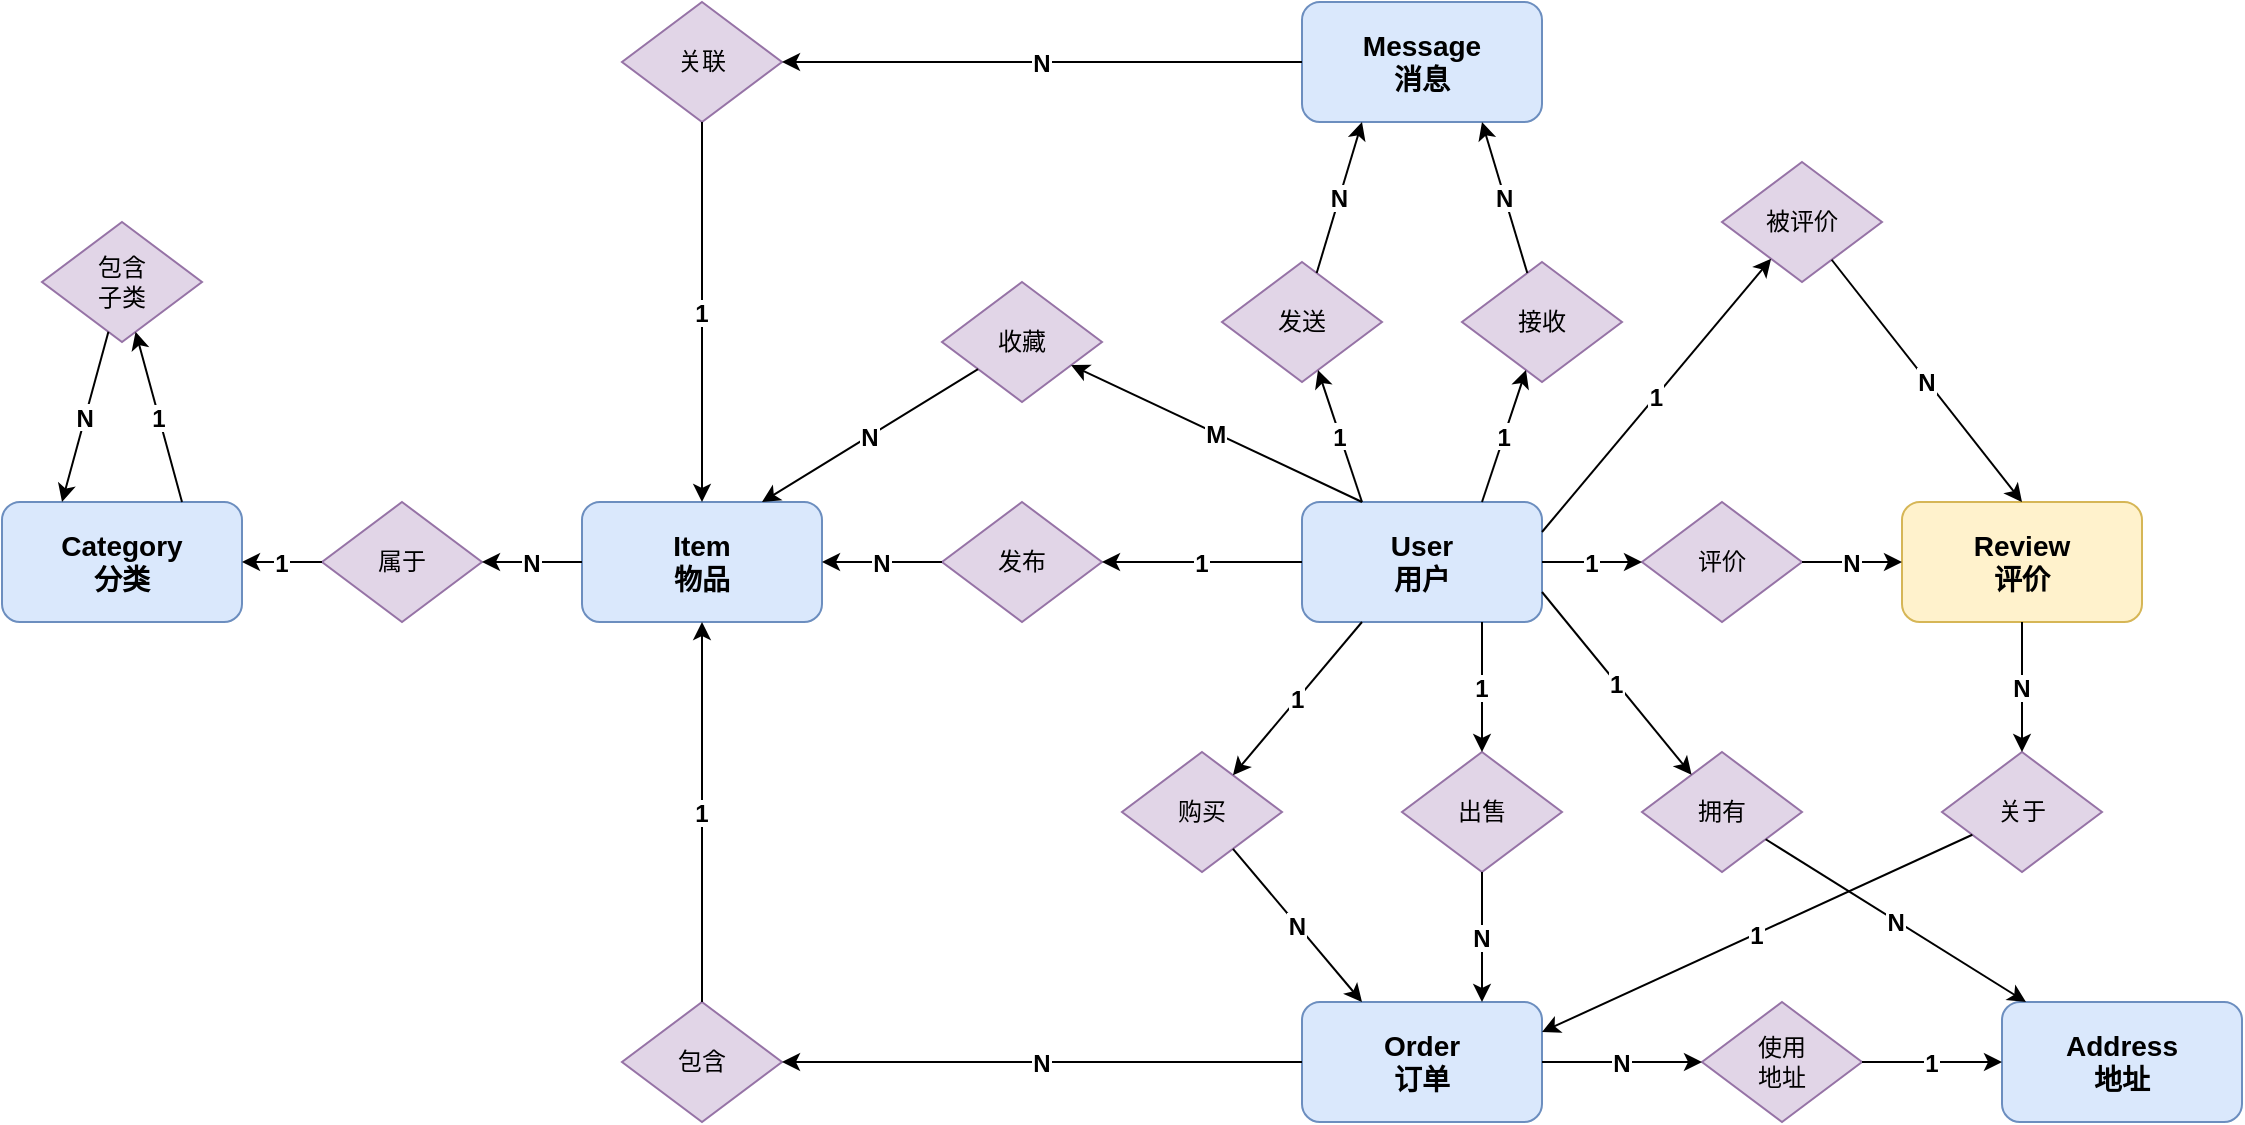 <mxfile>
    <diagram name="概念ER图" id="er-diagram">
        <mxGraphModel dx="2854" dy="851" grid="1" gridSize="10" guides="1" tooltips="1" connect="1" arrows="1" fold="1" page="1" pageScale="1" pageWidth="1400" pageHeight="900" math="0" shadow="0">
            <root>
                <mxCell id="0"/>
                <mxCell id="1" parent="0"/>
                <mxCell id="user" value="User&#xa;用户" style="rounded=1;whiteSpace=wrap;html=1;fillColor=#dae8fc;strokeColor=#6c8ebf;fontSize=14;fontStyle=1" parent="1" vertex="1">
                    <mxGeometry x="640" y="400" width="120" height="60" as="geometry"/>
                </mxCell>
                <mxCell id="item" value="Item&#xa;物品" style="rounded=1;whiteSpace=wrap;html=1;fillColor=#dae8fc;strokeColor=#6c8ebf;fontSize=14;fontStyle=1" parent="1" vertex="1">
                    <mxGeometry x="280" y="400" width="120" height="60" as="geometry"/>
                </mxCell>
                <mxCell id="category" value="Category&#xa;分类" style="rounded=1;whiteSpace=wrap;html=1;fillColor=#dae8fc;strokeColor=#6c8ebf;fontSize=14;fontStyle=1" parent="1" vertex="1">
                    <mxGeometry x="-10" y="400" width="120" height="60" as="geometry"/>
                </mxCell>
                <mxCell id="order" value="Order&#xa;订单" style="rounded=1;whiteSpace=wrap;html=1;fillColor=#dae8fc;strokeColor=#6c8ebf;fontSize=14;fontStyle=1" parent="1" vertex="1">
                    <mxGeometry x="640" y="650" width="120" height="60" as="geometry"/>
                </mxCell>
                <mxCell id="address" value="Address&#xa;地址" style="rounded=1;whiteSpace=wrap;html=1;fillColor=#dae8fc;strokeColor=#6c8ebf;fontSize=14;fontStyle=1" parent="1" vertex="1">
                    <mxGeometry x="990" y="650" width="120" height="60" as="geometry"/>
                </mxCell>
                <mxCell id="message" value="Message&#xa;消息" style="rounded=1;whiteSpace=wrap;html=1;fillColor=#dae8fc;strokeColor=#6c8ebf;fontSize=14;fontStyle=1" parent="1" vertex="1">
                    <mxGeometry x="640" y="150" width="120" height="60" as="geometry"/>
                </mxCell>
                <mxCell id="review" value="Review&#xa;评价" style="rounded=1;whiteSpace=wrap;html=1;fillColor=#fff2cc;strokeColor=#d6b656;fontSize=14;fontStyle=1" parent="1" vertex="1">
                    <mxGeometry x="940" y="400" width="120" height="60" as="geometry"/>
                </mxCell>
                <mxCell id="rel-publish" value="发布" style="rhombus;whiteSpace=wrap;html=1;fillColor=#e1d5e7;strokeColor=#9673a6;fontSize=12;" parent="1" vertex="1">
                    <mxGeometry x="460" y="400" width="80" height="60" as="geometry"/>
                </mxCell>
                <mxCell id="edge-user-publish" value="1" style="curved=1;fontSize=12;fontStyle=1;labelBackgroundColor=#ffffff;" parent="1" source="user" target="rel-publish" edge="1">
                    <mxGeometry relative="1" as="geometry"/>
                </mxCell>
                <mxCell id="edge-publish-item" value="N" style="curved=1;fontSize=12;fontStyle=1;labelBackgroundColor=#ffffff;" parent="1" source="rel-publish" target="item" edge="1">
                    <mxGeometry relative="1" as="geometry"/>
                </mxCell>
                <mxCell id="rel-belong" value="属于" style="rhombus;whiteSpace=wrap;html=1;fillColor=#e1d5e7;strokeColor=#9673a6;fontSize=12;" parent="1" vertex="1">
                    <mxGeometry x="150" y="400" width="80" height="60" as="geometry"/>
                </mxCell>
                <mxCell id="edge-item-belong" value="N" style="curved=1;fontSize=12;fontStyle=1;labelBackgroundColor=#ffffff;" parent="1" source="item" target="rel-belong" edge="1">
                    <mxGeometry relative="1" as="geometry"/>
                </mxCell>
                <mxCell id="edge-belong-category" value="1" style="curved=1;fontSize=12;fontStyle=1;labelBackgroundColor=#ffffff;" parent="1" source="rel-belong" target="category" edge="1">
                    <mxGeometry relative="1" as="geometry"/>
                </mxCell>
                <mxCell id="rel-parent" value="包含&#xa;子类" style="rhombus;whiteSpace=wrap;html=1;fillColor=#e1d5e7;strokeColor=#9673a6;fontSize=12;" parent="1" vertex="1">
                    <mxGeometry x="10" y="260" width="80" height="60" as="geometry"/>
                </mxCell>
                <mxCell id="edge-category-parent" value="1" style="curved=1;exitX=0.75;exitY=0;exitDx=0;exitDy=0;fontSize=12;fontStyle=1;labelBackgroundColor=#ffffff;" parent="1" source="category" target="rel-parent" edge="1">
                    <mxGeometry relative="1" as="geometry"/>
                </mxCell>
                <mxCell id="edge-parent-category" value="N" style="curved=1;entryX=0.25;entryY=0;entryDx=0;entryDy=0;fontSize=12;fontStyle=1;labelBackgroundColor=#ffffff;" parent="1" source="rel-parent" target="category" edge="1">
                    <mxGeometry relative="1" as="geometry"/>
                </mxCell>
                <mxCell id="rel-has-address" value="拥有" style="rhombus;whiteSpace=wrap;html=1;fillColor=#e1d5e7;strokeColor=#9673a6;fontSize=12;" parent="1" vertex="1">
                    <mxGeometry x="810" y="525" width="80" height="60" as="geometry"/>
                </mxCell>
                <mxCell id="edge-user-address" value="1" style="curved=1;exitX=1;exitY=0.75;exitDx=0;exitDy=0;fontSize=12;fontStyle=1;labelBackgroundColor=#ffffff;" parent="1" source="user" target="rel-has-address" edge="1">
                    <mxGeometry relative="1" as="geometry"/>
                </mxCell>
                <mxCell id="edge-address-address" value="N" style="curved=1;fontSize=12;fontStyle=1;labelBackgroundColor=#ffffff;" parent="1" source="rel-has-address" target="address" edge="1">
                    <mxGeometry relative="1" as="geometry"/>
                </mxCell>
                <mxCell id="rel-buy" value="购买" style="rhombus;whiteSpace=wrap;html=1;fillColor=#e1d5e7;strokeColor=#9673a6;fontSize=12;" parent="1" vertex="1">
                    <mxGeometry x="550" y="525" width="80" height="60" as="geometry"/>
                </mxCell>
                <mxCell id="edge-user-buy" value="1" style="curved=1;exitX=0.25;exitY=1;exitDx=0;exitDy=0;fontSize=12;fontStyle=1;labelBackgroundColor=#ffffff;" parent="1" source="user" target="rel-buy" edge="1">
                    <mxGeometry relative="1" as="geometry"/>
                </mxCell>
                <mxCell id="edge-buy-order" value="N" style="curved=1;entryX=0.25;entryY=0;entryDx=0;entryDy=0;fontSize=12;fontStyle=1;labelBackgroundColor=#ffffff;" parent="1" source="rel-buy" target="order" edge="1">
                    <mxGeometry relative="1" as="geometry"/>
                </mxCell>
                <mxCell id="rel-sell" value="出售" style="rhombus;whiteSpace=wrap;html=1;fillColor=#e1d5e7;strokeColor=#9673a6;fontSize=12;" parent="1" vertex="1">
                    <mxGeometry x="690" y="525" width="80" height="60" as="geometry"/>
                </mxCell>
                <mxCell id="edge-user-sell" value="1" style="curved=1;exitX=0.75;exitY=1;exitDx=0;exitDy=0;fontSize=12;fontStyle=1;labelBackgroundColor=#ffffff;" parent="1" source="user" target="rel-sell" edge="1">
                    <mxGeometry relative="1" as="geometry"/>
                </mxCell>
                <mxCell id="edge-sell-order" value="N" style="curved=1;entryX=0.75;entryY=0;entryDx=0;entryDy=0;fontSize=12;fontStyle=1;labelBackgroundColor=#ffffff;" parent="1" source="rel-sell" target="order" edge="1">
                    <mxGeometry relative="1" as="geometry"/>
                </mxCell>
                <mxCell id="rel-contain" value="包含" style="rhombus;whiteSpace=wrap;html=1;fillColor=#e1d5e7;strokeColor=#9673a6;fontSize=12;" parent="1" vertex="1">
                    <mxGeometry x="300" y="650" width="80" height="60" as="geometry"/>
                </mxCell>
                <mxCell id="edge-order-contain" value="N" style="curved=1;exitX=0;exitY=0.5;exitDx=0;exitDy=0;fontSize=12;fontStyle=1;labelBackgroundColor=#ffffff;" parent="1" source="order" target="rel-contain" edge="1">
                    <mxGeometry relative="1" as="geometry"/>
                </mxCell>
                <mxCell id="edge-contain-item" value="1" style="curved=1;entryX=0.5;entryY=1;entryDx=0;entryDy=0;fontSize=12;fontStyle=1;labelBackgroundColor=#ffffff;" parent="1" source="rel-contain" target="item" edge="1">
                    <mxGeometry relative="1" as="geometry"/>
                </mxCell>
                <mxCell id="rel-use-addr" value="使用&#xa;地址" style="rhombus;whiteSpace=wrap;html=1;fillColor=#e1d5e7;strokeColor=#9673a6;fontSize=12;" parent="1" vertex="1">
                    <mxGeometry x="840" y="650" width="80" height="60" as="geometry"/>
                </mxCell>
                <mxCell id="edge-order-addr" value="N" style="curved=1;exitX=1;exitY=0.5;exitDx=0;exitDy=0;fontSize=12;fontStyle=1;labelBackgroundColor=#ffffff;" parent="1" source="order" target="rel-use-addr" edge="1">
                    <mxGeometry relative="1" as="geometry"/>
                </mxCell>
                <mxCell id="edge-addr-address" value="1" style="curved=1;fontSize=12;fontStyle=1;labelBackgroundColor=#ffffff;" parent="1" source="rel-use-addr" target="address" edge="1">
                    <mxGeometry relative="1" as="geometry"/>
                </mxCell>
                <mxCell id="rel-wishlist" value="收藏" style="rhombus;whiteSpace=wrap;html=1;fillColor=#e1d5e7;strokeColor=#9673a6;fontSize=12;" parent="1" vertex="1">
                    <mxGeometry x="460" y="290" width="80" height="60" as="geometry"/>
                </mxCell>
                <mxCell id="edge-user-wishlist" value="M" style="curved=1;exitX=0.25;exitY=0;exitDx=0;exitDy=0;fontSize=12;fontStyle=1;labelBackgroundColor=#ffffff;" parent="1" source="user" target="rel-wishlist" edge="1">
                    <mxGeometry relative="1" as="geometry"/>
                </mxCell>
                <mxCell id="edge-wishlist-item" value="N" style="curved=1;entryX=0.75;entryY=0;entryDx=0;entryDy=0;fontSize=12;fontStyle=1;labelBackgroundColor=#ffffff;" parent="1" source="rel-wishlist" target="item" edge="1">
                    <mxGeometry relative="1" as="geometry"/>
                </mxCell>
                <mxCell id="rel-send" value="发送" style="rhombus;whiteSpace=wrap;html=1;fillColor=#e1d5e7;strokeColor=#9673a6;fontSize=12;" parent="1" vertex="1">
                    <mxGeometry x="600" y="280" width="80" height="60" as="geometry"/>
                </mxCell>
                <mxCell id="edge-user-send" value="1" style="curved=1;exitX=0.25;exitY=0;exitDx=0;exitDy=0;fontSize=12;fontStyle=1;labelBackgroundColor=#ffffff;" parent="1" source="user" target="rel-send" edge="1">
                    <mxGeometry relative="1" as="geometry"/>
                </mxCell>
                <mxCell id="edge-send-message" value="N" style="curved=1;entryX=0.25;entryY=1;entryDx=0;entryDy=0;fontSize=12;fontStyle=1;labelBackgroundColor=#ffffff;" parent="1" source="rel-send" target="message" edge="1">
                    <mxGeometry relative="1" as="geometry"/>
                </mxCell>
                <mxCell id="rel-receive" value="接收" style="rhombus;whiteSpace=wrap;html=1;fillColor=#e1d5e7;strokeColor=#9673a6;fontSize=12;" parent="1" vertex="1">
                    <mxGeometry x="720" y="280" width="80" height="60" as="geometry"/>
                </mxCell>
                <mxCell id="edge-user-receive" value="1" style="curved=1;exitX=0.75;exitY=0;exitDx=0;exitDy=0;fontSize=12;fontStyle=1;labelBackgroundColor=#ffffff;" parent="1" source="user" target="rel-receive" edge="1">
                    <mxGeometry relative="1" as="geometry"/>
                </mxCell>
                <mxCell id="edge-receive-message" value="N" style="curved=1;entryX=0.75;entryY=1;entryDx=0;entryDy=0;fontSize=12;fontStyle=1;labelBackgroundColor=#ffffff;" parent="1" source="rel-receive" target="message" edge="1">
                    <mxGeometry relative="1" as="geometry"/>
                </mxCell>
                <mxCell id="rel-msg-item" value="关联" style="rhombus;whiteSpace=wrap;html=1;fillColor=#e1d5e7;strokeColor=#9673a6;fontSize=12;" parent="1" vertex="1">
                    <mxGeometry x="300" y="150" width="80" height="60" as="geometry"/>
                </mxCell>
                <mxCell id="edge-msg-relate" value="N" style="curved=1;exitX=0;exitY=0.5;exitDx=0;exitDy=0;fontSize=12;fontStyle=1;labelBackgroundColor=#ffffff;" parent="1" source="message" target="rel-msg-item" edge="1">
                    <mxGeometry relative="1" as="geometry"/>
                </mxCell>
                <mxCell id="edge-relate-item" value="1" style="curved=1;entryX=0.5;entryY=0;entryDx=0;entryDy=0;fontSize=12;fontStyle=1;labelBackgroundColor=#ffffff;" parent="1" source="rel-msg-item" target="item" edge="1">
                    <mxGeometry relative="1" as="geometry"/>
                </mxCell>
                <mxCell id="rel-reviewer" value="评价" style="rhombus;whiteSpace=wrap;html=1;fillColor=#e1d5e7;strokeColor=#9673a6;fontSize=12;" parent="1" vertex="1">
                    <mxGeometry x="810" y="400" width="80" height="60" as="geometry"/>
                </mxCell>
                <mxCell id="edge-user-reviewer" value="1" style="curved=1;fontSize=12;fontStyle=1;labelBackgroundColor=#ffffff;" parent="1" source="user" target="rel-reviewer" edge="1">
                    <mxGeometry relative="1" as="geometry"/>
                </mxCell>
                <mxCell id="edge-reviewer-review" value="N" style="curved=1;fontSize=12;fontStyle=1;labelBackgroundColor=#ffffff;" parent="1" source="rel-reviewer" target="review" edge="1">
                    <mxGeometry relative="1" as="geometry"/>
                </mxCell>
                <mxCell id="rel-reviewee" value="被评价" style="rhombus;whiteSpace=wrap;html=1;fillColor=#e1d5e7;strokeColor=#9673a6;fontSize=12;" parent="1" vertex="1">
                    <mxGeometry x="850" y="230" width="80" height="60" as="geometry"/>
                </mxCell>
                <mxCell id="edge-user-reviewee" value="1" style="curved=1;exitX=1;exitY=0.25;exitDx=0;exitDy=0;fontSize=12;fontStyle=1;labelBackgroundColor=#ffffff;" parent="1" source="user" target="rel-reviewee" edge="1">
                    <mxGeometry relative="1" as="geometry"/>
                </mxCell>
                <mxCell id="edge-reviewee-review" value="N" style="curved=1;entryX=0.5;entryY=0;entryDx=0;entryDy=0;fontSize=12;fontStyle=1;labelBackgroundColor=#ffffff;" parent="1" source="rel-reviewee" target="review" edge="1">
                    <mxGeometry relative="1" as="geometry"/>
                </mxCell>
                <mxCell id="rel-review-order" value="关于" style="rhombus;whiteSpace=wrap;html=1;fillColor=#e1d5e7;strokeColor=#9673a6;fontSize=12;" parent="1" vertex="1">
                    <mxGeometry x="960" y="525" width="80" height="60" as="geometry"/>
                </mxCell>
                <mxCell id="edge-review-order" value="N" style="curved=1;exitX=0.5;exitY=1;exitDx=0;exitDy=0;fontSize=12;fontStyle=1;labelBackgroundColor=#ffffff;" parent="1" source="review" target="rel-review-order" edge="1">
                    <mxGeometry relative="1" as="geometry"/>
                </mxCell>
                <mxCell id="edge-order-review" value="1" style="curved=1;entryX=1;entryY=0.25;entryDx=0;entryDy=0;fontSize=12;fontStyle=1;labelBackgroundColor=#ffffff;" parent="1" source="rel-review-order" target="order" edge="1">
                    <mxGeometry relative="1" as="geometry"/>
                </mxCell>
            </root>
        </mxGraphModel>
    </diagram>
</mxfile>